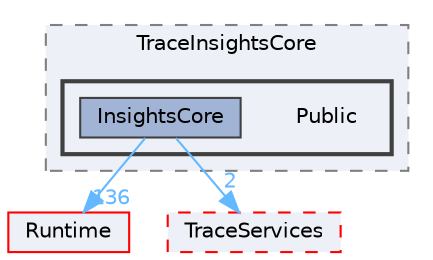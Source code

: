 digraph "Public"
{
 // INTERACTIVE_SVG=YES
 // LATEX_PDF_SIZE
  bgcolor="transparent";
  edge [fontname=Helvetica,fontsize=10,labelfontname=Helvetica,labelfontsize=10];
  node [fontname=Helvetica,fontsize=10,shape=box,height=0.2,width=0.4];
  compound=true
  subgraph clusterdir_88b7bc3c4cef27a42653d3a06d9ec39c {
    graph [ bgcolor="#edf0f7", pencolor="grey50", label="TraceInsightsCore", fontname=Helvetica,fontsize=10 style="filled,dashed", URL="dir_88b7bc3c4cef27a42653d3a06d9ec39c.html",tooltip=""]
  subgraph clusterdir_64f0a329c7d4608f033275e09dbc393e {
    graph [ bgcolor="#edf0f7", pencolor="grey25", label="", fontname=Helvetica,fontsize=10 style="filled,bold", URL="dir_64f0a329c7d4608f033275e09dbc393e.html",tooltip=""]
    dir_64f0a329c7d4608f033275e09dbc393e [shape=plaintext, label="Public"];
  dir_c6ce1e02f3cf6081a3c1acd8074c3d93 [label="InsightsCore", fillcolor="#a2b4d6", color="grey25", style="filled", URL="dir_c6ce1e02f3cf6081a3c1acd8074c3d93.html",tooltip=""];
  }
  }
  dir_7536b172fbd480bfd146a1b1acd6856b [label="Runtime", fillcolor="#edf0f7", color="red", style="filled", URL="dir_7536b172fbd480bfd146a1b1acd6856b.html",tooltip=""];
  dir_02ed04284a67ebd20cd28861599f6693 [label="TraceServices", fillcolor="#edf0f7", color="red", style="filled,dashed", URL="dir_02ed04284a67ebd20cd28861599f6693.html",tooltip=""];
  dir_c6ce1e02f3cf6081a3c1acd8074c3d93->dir_7536b172fbd480bfd146a1b1acd6856b [headlabel="136", labeldistance=1.5 headhref="dir_000494_000984.html" href="dir_000494_000984.html" color="steelblue1" fontcolor="steelblue1"];
  dir_c6ce1e02f3cf6081a3c1acd8074c3d93->dir_02ed04284a67ebd20cd28861599f6693 [headlabel="2", labeldistance=1.5 headhref="dir_000494_001195.html" href="dir_000494_001195.html" color="steelblue1" fontcolor="steelblue1"];
}
